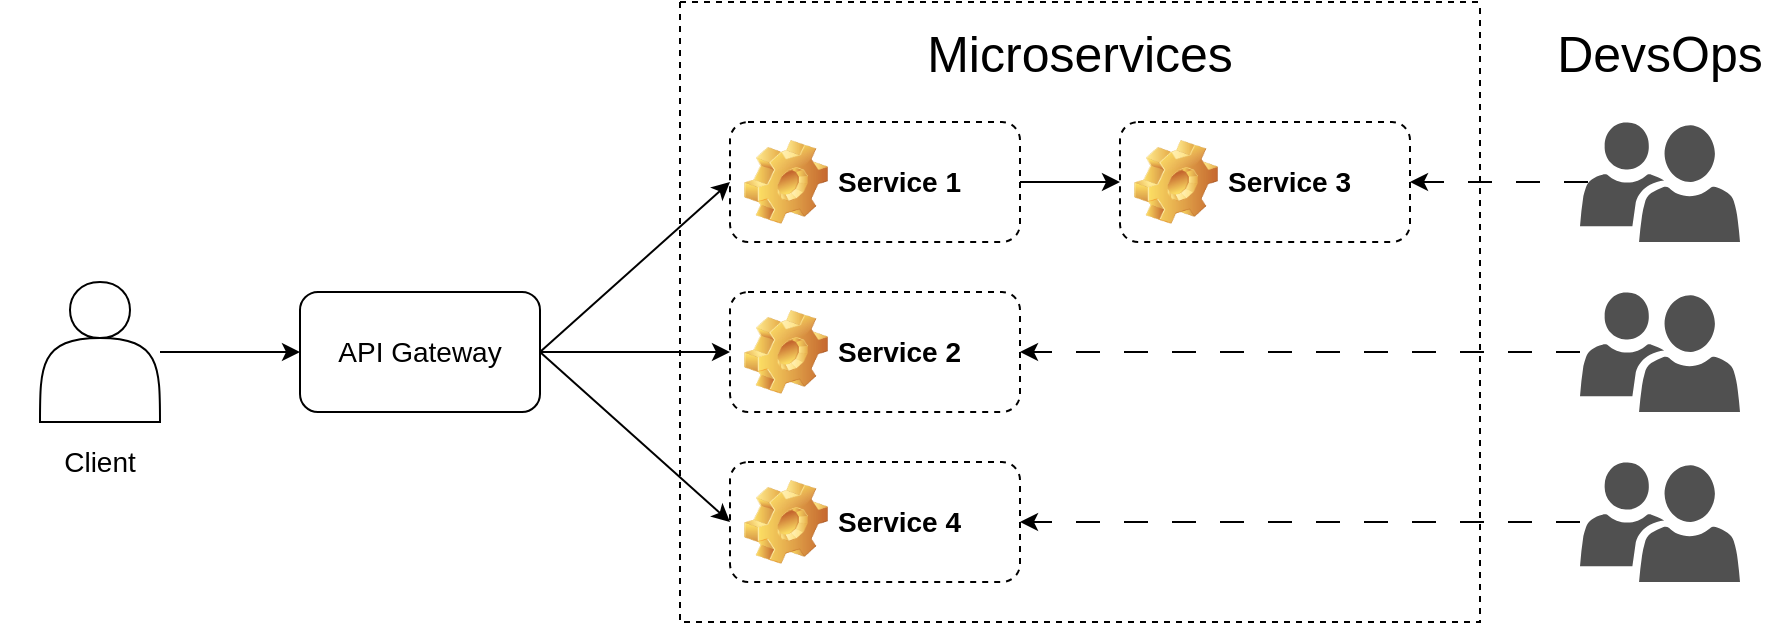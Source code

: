 <mxfile>
    <diagram id="6vlh2CWyH_NIdEvX6wJH" name="Page-1">
        <mxGraphModel dx="521" dy="1014" grid="1" gridSize="10" guides="1" tooltips="1" connect="1" arrows="1" fold="1" page="1" pageScale="1" pageWidth="850" pageHeight="1100" math="0" shadow="0">
            <root>
                <mxCell id="0"/>
                <mxCell id="1" parent="0"/>
                <mxCell id="13" style="edgeStyle=none;html=1;fontSize=14;" parent="1" source="2" target="4" edge="1">
                    <mxGeometry relative="1" as="geometry"/>
                </mxCell>
                <mxCell id="2" value="" style="shape=actor;whiteSpace=wrap;html=1;" parent="1" vertex="1">
                    <mxGeometry x="90" y="200" width="60" height="70" as="geometry"/>
                </mxCell>
                <mxCell id="3" value="&lt;span style=&quot;font-size: 14px;&quot;&gt;Client&lt;/span&gt;" style="text;html=1;strokeColor=none;fillColor=none;align=center;verticalAlign=middle;whiteSpace=wrap;rounded=0;" parent="1" vertex="1">
                    <mxGeometry x="70" y="265" width="100" height="50" as="geometry"/>
                </mxCell>
                <mxCell id="14" style="edgeStyle=none;html=1;exitX=1;exitY=0.5;exitDx=0;exitDy=0;entryX=0;entryY=0.5;entryDx=0;entryDy=0;fontSize=14;" parent="1" source="4" target="6" edge="1">
                    <mxGeometry relative="1" as="geometry"/>
                </mxCell>
                <mxCell id="15" style="edgeStyle=none;html=1;exitX=1;exitY=0.5;exitDx=0;exitDy=0;entryX=0;entryY=0.5;entryDx=0;entryDy=0;fontSize=14;" parent="1" source="4" target="7" edge="1">
                    <mxGeometry relative="1" as="geometry"/>
                </mxCell>
                <mxCell id="16" style="edgeStyle=none;html=1;exitX=1;exitY=0.5;exitDx=0;exitDy=0;entryX=0;entryY=0.5;entryDx=0;entryDy=0;fontSize=14;" parent="1" source="4" target="9" edge="1">
                    <mxGeometry relative="1" as="geometry"/>
                </mxCell>
                <mxCell id="4" value="API Gateway" style="rounded=1;whiteSpace=wrap;html=1;fontSize=14;" parent="1" vertex="1">
                    <mxGeometry x="220" y="205" width="120" height="60" as="geometry"/>
                </mxCell>
                <mxCell id="5" value="" style="swimlane;startSize=0;fontSize=14;dashed=1;" parent="1" vertex="1">
                    <mxGeometry x="410" y="60" width="400" height="310" as="geometry"/>
                </mxCell>
                <mxCell id="17" style="edgeStyle=none;html=1;exitX=1;exitY=0.5;exitDx=0;exitDy=0;fontSize=14;" parent="5" source="6" target="8" edge="1">
                    <mxGeometry relative="1" as="geometry"/>
                </mxCell>
                <mxCell id="6" value="Service 1" style="label;whiteSpace=wrap;html=1;image=img/clipart/Gear_128x128.png;dashed=1;fontSize=14;" parent="5" vertex="1">
                    <mxGeometry x="25" y="60" width="145" height="60" as="geometry"/>
                </mxCell>
                <mxCell id="8" value="Service 3" style="label;whiteSpace=wrap;html=1;image=img/clipart/Gear_128x128.png;dashed=1;fontSize=14;" parent="5" vertex="1">
                    <mxGeometry x="220" y="60" width="145" height="60" as="geometry"/>
                </mxCell>
                <mxCell id="9" value="Service 4" style="label;whiteSpace=wrap;html=1;image=img/clipart/Gear_128x128.png;dashed=1;fontSize=14;" parent="5" vertex="1">
                    <mxGeometry x="25" y="230" width="145" height="60" as="geometry"/>
                </mxCell>
                <mxCell id="21" value="&lt;font style=&quot;font-size: 25px;&quot;&gt;Microservices&lt;/font&gt;" style="text;html=1;strokeColor=none;fillColor=none;align=center;verticalAlign=middle;whiteSpace=wrap;rounded=0;dashed=1;fontSize=14;" parent="5" vertex="1">
                    <mxGeometry x="170" y="10" width="60" height="30" as="geometry"/>
                </mxCell>
                <mxCell id="7" value="Service 2" style="label;whiteSpace=wrap;html=1;image=img/clipart/Gear_128x128.png;dashed=1;fontSize=14;" parent="5" vertex="1">
                    <mxGeometry x="25" y="145" width="145" height="60" as="geometry"/>
                </mxCell>
                <mxCell id="18" style="edgeStyle=none;html=1;exitX=0.05;exitY=0.5;exitDx=0;exitDy=0;exitPerimeter=0;entryX=1;entryY=0.5;entryDx=0;entryDy=0;fontSize=14;dashed=1;dashPattern=12 12;" parent="1" source="10" target="8" edge="1">
                    <mxGeometry relative="1" as="geometry"/>
                </mxCell>
                <mxCell id="10" value="" style="sketch=0;pointerEvents=1;shadow=0;dashed=0;html=1;strokeColor=none;labelPosition=center;verticalLabelPosition=bottom;verticalAlign=top;align=center;fillColor=#505050;shape=mxgraph.mscae.intune.user_group;fontSize=14;" parent="1" vertex="1">
                    <mxGeometry x="860" y="120" width="80" height="60" as="geometry"/>
                </mxCell>
                <mxCell id="19" style="edgeStyle=none;html=1;dashed=1;dashPattern=12 12;fontSize=14;" parent="1" source="11" target="7" edge="1">
                    <mxGeometry relative="1" as="geometry"/>
                </mxCell>
                <mxCell id="11" value="" style="sketch=0;pointerEvents=1;shadow=0;dashed=0;html=1;strokeColor=none;labelPosition=center;verticalLabelPosition=bottom;verticalAlign=top;align=center;fillColor=#505050;shape=mxgraph.mscae.intune.user_group;fontSize=14;" parent="1" vertex="1">
                    <mxGeometry x="860" y="205" width="80" height="60" as="geometry"/>
                </mxCell>
                <mxCell id="20" style="edgeStyle=none;html=1;entryX=1;entryY=0.5;entryDx=0;entryDy=0;dashed=1;dashPattern=12 12;fontSize=14;" parent="1" source="12" target="9" edge="1">
                    <mxGeometry relative="1" as="geometry"/>
                </mxCell>
                <mxCell id="12" value="" style="sketch=0;pointerEvents=1;shadow=0;dashed=0;html=1;strokeColor=none;labelPosition=center;verticalLabelPosition=bottom;verticalAlign=top;align=center;fillColor=#505050;shape=mxgraph.mscae.intune.user_group;fontSize=14;" parent="1" vertex="1">
                    <mxGeometry x="860" y="290" width="80" height="60" as="geometry"/>
                </mxCell>
                <mxCell id="22" value="DevsOps" style="text;html=1;strokeColor=none;fillColor=none;align=center;verticalAlign=middle;whiteSpace=wrap;rounded=0;dashed=1;fontSize=25;" parent="1" vertex="1">
                    <mxGeometry x="870" y="70" width="60" height="30" as="geometry"/>
                </mxCell>
            </root>
        </mxGraphModel>
    </diagram>
</mxfile>